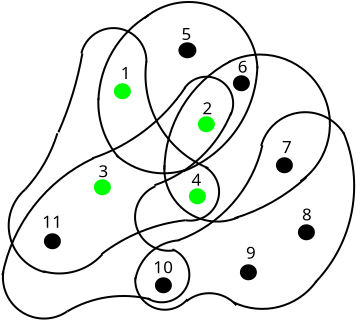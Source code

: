 <?xml version="1.0" encoding="UTF-8"?>
<dia:diagram xmlns:dia="http://www.lysator.liu.se/~alla/dia/">
  <dia:layer name="Background" visible="true" active="true">
    <dia:object type="Standard - Ellipse" version="0" id="O0">
      <dia:attribute name="obj_pos">
        <dia:point val="14,2.702"/>
      </dia:attribute>
      <dia:attribute name="obj_bb">
        <dia:rectangle val="13.95,2.652;15.05,3.652"/>
      </dia:attribute>
      <dia:attribute name="elem_corner">
        <dia:point val="14,2.702"/>
      </dia:attribute>
      <dia:attribute name="elem_width">
        <dia:real val="1.0"/>
      </dia:attribute>
      <dia:attribute name="elem_height">
        <dia:real val="0.9"/>
      </dia:attribute>
      <dia:attribute name="border_color">
        <dia:color val="#ffffff"/>
      </dia:attribute>
      <dia:attribute name="inner_color">
        <dia:color val="#000000"/>
      </dia:attribute>
    </dia:object>
    <dia:object type="Standard - Ellipse" version="0" id="O1">
      <dia:attribute name="obj_pos">
        <dia:point val="16.725,4.35"/>
      </dia:attribute>
      <dia:attribute name="obj_bb">
        <dia:rectangle val="16.675,4.3;17.725,5.3"/>
      </dia:attribute>
      <dia:attribute name="elem_corner">
        <dia:point val="16.725,4.35"/>
      </dia:attribute>
      <dia:attribute name="elem_width">
        <dia:real val="0.95"/>
      </dia:attribute>
      <dia:attribute name="elem_height">
        <dia:real val="0.9"/>
      </dia:attribute>
      <dia:attribute name="border_color">
        <dia:color val="#ffffff"/>
      </dia:attribute>
      <dia:attribute name="inner_color">
        <dia:color val="#000000"/>
      </dia:attribute>
    </dia:object>
    <dia:object type="Standard - Ellipse" version="0" id="O2">
      <dia:attribute name="obj_pos">
        <dia:point val="10.775,4.75"/>
      </dia:attribute>
      <dia:attribute name="obj_bb">
        <dia:rectangle val="10.725,4.7;11.775,5.7"/>
      </dia:attribute>
      <dia:attribute name="elem_corner">
        <dia:point val="10.775,4.75"/>
      </dia:attribute>
      <dia:attribute name="elem_width">
        <dia:real val="0.95"/>
      </dia:attribute>
      <dia:attribute name="elem_height">
        <dia:real val="0.9"/>
      </dia:attribute>
      <dia:attribute name="border_width">
        <dia:real val="0.1"/>
      </dia:attribute>
      <dia:attribute name="border_color">
        <dia:color val="#ffffff"/>
      </dia:attribute>
      <dia:attribute name="inner_color">
        <dia:color val="#00ff00"/>
      </dia:attribute>
    </dia:object>
    <dia:object type="Standard - Ellipse" version="0" id="O3">
      <dia:attribute name="obj_pos">
        <dia:point val="18.875,8.45"/>
      </dia:attribute>
      <dia:attribute name="obj_bb">
        <dia:rectangle val="18.825,8.4;19.875,9.4"/>
      </dia:attribute>
      <dia:attribute name="elem_corner">
        <dia:point val="18.875,8.45"/>
      </dia:attribute>
      <dia:attribute name="elem_width">
        <dia:real val="0.95"/>
      </dia:attribute>
      <dia:attribute name="elem_height">
        <dia:real val="0.9"/>
      </dia:attribute>
      <dia:attribute name="border_color">
        <dia:color val="#ffffff"/>
      </dia:attribute>
      <dia:attribute name="inner_color">
        <dia:color val="#000000"/>
      </dia:attribute>
    </dia:object>
    <dia:object type="Standard - Ellipse" version="0" id="O4">
      <dia:attribute name="obj_pos">
        <dia:point val="17.075,13.802"/>
      </dia:attribute>
      <dia:attribute name="obj_bb">
        <dia:rectangle val="17.025,13.752;18.075,14.752"/>
      </dia:attribute>
      <dia:attribute name="elem_corner">
        <dia:point val="17.075,13.802"/>
      </dia:attribute>
      <dia:attribute name="elem_width">
        <dia:real val="0.95"/>
      </dia:attribute>
      <dia:attribute name="elem_height">
        <dia:real val="0.9"/>
      </dia:attribute>
      <dia:attribute name="border_color">
        <dia:color val="#ffffff"/>
      </dia:attribute>
      <dia:attribute name="inner_color">
        <dia:color val="#000000"/>
      </dia:attribute>
    </dia:object>
    <dia:object type="Standard - Ellipse" version="0" id="O5">
      <dia:attribute name="obj_pos">
        <dia:point val="7.275,12.25"/>
      </dia:attribute>
      <dia:attribute name="obj_bb">
        <dia:rectangle val="7.225,12.2;8.275,13.2"/>
      </dia:attribute>
      <dia:attribute name="elem_corner">
        <dia:point val="7.275,12.25"/>
      </dia:attribute>
      <dia:attribute name="elem_width">
        <dia:real val="0.95"/>
      </dia:attribute>
      <dia:attribute name="elem_height">
        <dia:real val="0.9"/>
      </dia:attribute>
      <dia:attribute name="border_color">
        <dia:color val="#ffffff"/>
      </dia:attribute>
      <dia:attribute name="inner_color">
        <dia:color val="#000000"/>
      </dia:attribute>
    </dia:object>
    <dia:object type="Standard - Ellipse" version="0" id="O6">
      <dia:attribute name="obj_pos">
        <dia:point val="12.825,14.452"/>
      </dia:attribute>
      <dia:attribute name="obj_bb">
        <dia:rectangle val="12.775,14.402;13.825,15.402"/>
      </dia:attribute>
      <dia:attribute name="elem_corner">
        <dia:point val="12.825,14.452"/>
      </dia:attribute>
      <dia:attribute name="elem_width">
        <dia:real val="0.95"/>
      </dia:attribute>
      <dia:attribute name="elem_height">
        <dia:real val="0.9"/>
      </dia:attribute>
      <dia:attribute name="border_color">
        <dia:color val="#ffffff"/>
      </dia:attribute>
      <dia:attribute name="inner_color">
        <dia:color val="#000000"/>
      </dia:attribute>
    </dia:object>
    <dia:object type="Standard - Ellipse" version="0" id="O7">
      <dia:attribute name="obj_pos">
        <dia:point val="14.525,10.002"/>
      </dia:attribute>
      <dia:attribute name="obj_bb">
        <dia:rectangle val="14.475,9.952;15.525,10.952"/>
      </dia:attribute>
      <dia:attribute name="elem_corner">
        <dia:point val="14.525,10.002"/>
      </dia:attribute>
      <dia:attribute name="elem_width">
        <dia:real val="0.95"/>
      </dia:attribute>
      <dia:attribute name="elem_height">
        <dia:real val="0.9"/>
      </dia:attribute>
      <dia:attribute name="border_width">
        <dia:real val="0.1"/>
      </dia:attribute>
      <dia:attribute name="border_color">
        <dia:color val="#ffffff"/>
      </dia:attribute>
      <dia:attribute name="inner_color">
        <dia:color val="#00ff00"/>
      </dia:attribute>
    </dia:object>
    <dia:object type="Standard - Ellipse" version="0" id="O8">
      <dia:attribute name="obj_pos">
        <dia:point val="9.775,9.55"/>
      </dia:attribute>
      <dia:attribute name="obj_bb">
        <dia:rectangle val="9.725,9.5;10.775,10.5"/>
      </dia:attribute>
      <dia:attribute name="elem_corner">
        <dia:point val="9.775,9.55"/>
      </dia:attribute>
      <dia:attribute name="elem_width">
        <dia:real val="0.95"/>
      </dia:attribute>
      <dia:attribute name="elem_height">
        <dia:real val="0.9"/>
      </dia:attribute>
      <dia:attribute name="border_width">
        <dia:real val="0.1"/>
      </dia:attribute>
      <dia:attribute name="border_color">
        <dia:color val="#ffffff"/>
      </dia:attribute>
      <dia:attribute name="inner_color">
        <dia:color val="#00ff00"/>
      </dia:attribute>
    </dia:object>
    <dia:object type="Standard - Ellipse" version="0" id="O9">
      <dia:attribute name="obj_pos">
        <dia:point val="14.975,6.4"/>
      </dia:attribute>
      <dia:attribute name="obj_bb">
        <dia:rectangle val="14.925,6.35;15.975,7.35"/>
      </dia:attribute>
      <dia:attribute name="elem_corner">
        <dia:point val="14.975,6.4"/>
      </dia:attribute>
      <dia:attribute name="elem_width">
        <dia:real val="0.95"/>
      </dia:attribute>
      <dia:attribute name="elem_height">
        <dia:real val="0.9"/>
      </dia:attribute>
      <dia:attribute name="border_width">
        <dia:real val="0.1"/>
      </dia:attribute>
      <dia:attribute name="border_color">
        <dia:color val="#ffffff"/>
      </dia:attribute>
      <dia:attribute name="inner_color">
        <dia:color val="#00ff00"/>
      </dia:attribute>
    </dia:object>
    <dia:object type="Standard - Text" version="1" id="O10">
      <dia:attribute name="obj_pos">
        <dia:point val="11.164,4.582"/>
      </dia:attribute>
      <dia:attribute name="obj_bb">
        <dia:rectangle val="11.164,3.794;11.702,4.782"/>
      </dia:attribute>
      <dia:attribute name="text">
        <dia:composite type="text">
          <dia:attribute name="string">
            <dia:string>#1#</dia:string>
          </dia:attribute>
          <dia:attribute name="font">
            <dia:font family="sans" style="0" name="Helvetica"/>
          </dia:attribute>
          <dia:attribute name="height">
            <dia:real val="1.058"/>
          </dia:attribute>
          <dia:attribute name="pos">
            <dia:point val="11.164,4.582"/>
          </dia:attribute>
          <dia:attribute name="color">
            <dia:color val="#000000"/>
          </dia:attribute>
          <dia:attribute name="alignment">
            <dia:enum val="0"/>
          </dia:attribute>
        </dia:composite>
      </dia:attribute>
      <dia:attribute name="valign">
        <dia:enum val="3"/>
      </dia:attribute>
    </dia:object>
    <dia:object type="Standard - Text" version="1" id="O11">
      <dia:attribute name="obj_pos">
        <dia:point val="15.25,6.35"/>
      </dia:attribute>
      <dia:attribute name="obj_bb">
        <dia:rectangle val="15.25,5.562;15.787,6.55"/>
      </dia:attribute>
      <dia:attribute name="text">
        <dia:composite type="text">
          <dia:attribute name="string">
            <dia:string>#2#</dia:string>
          </dia:attribute>
          <dia:attribute name="font">
            <dia:font family="sans" style="0" name="Helvetica"/>
          </dia:attribute>
          <dia:attribute name="height">
            <dia:real val="1.058"/>
          </dia:attribute>
          <dia:attribute name="pos">
            <dia:point val="15.25,6.35"/>
          </dia:attribute>
          <dia:attribute name="color">
            <dia:color val="#000000"/>
          </dia:attribute>
          <dia:attribute name="alignment">
            <dia:enum val="0"/>
          </dia:attribute>
        </dia:composite>
      </dia:attribute>
      <dia:attribute name="valign">
        <dia:enum val="3"/>
      </dia:attribute>
    </dia:object>
    <dia:object type="Standard - Arc" version="0" id="O12">
      <dia:attribute name="obj_pos">
        <dia:point val="12.35,1.55"/>
      </dia:attribute>
      <dia:attribute name="obj_bb">
        <dia:rectangle val="12.284,0.688;18.066,4.116"/>
      </dia:attribute>
      <dia:attribute name="conn_endpoints">
        <dia:point val="12.35,1.55"/>
        <dia:point val="18,4.05"/>
      </dia:attribute>
      <dia:attribute name="curve_distance">
        <dia:real val="-1.934"/>
      </dia:attribute>
      <dia:attribute name="line_width">
        <dia:real val="0.1"/>
      </dia:attribute>
    </dia:object>
    <dia:object type="Standard - Arc" version="0" id="O13">
      <dia:attribute name="obj_pos">
        <dia:point val="10.05,5.65"/>
      </dia:attribute>
      <dia:attribute name="obj_bb">
        <dia:rectangle val="9.982,1.332;12.618,5.718"/>
      </dia:attribute>
      <dia:attribute name="conn_endpoints">
        <dia:point val="10.05,5.65"/>
        <dia:point val="12.55,1.4"/>
      </dia:attribute>
      <dia:attribute name="curve_distance">
        <dia:real val="-0.626"/>
      </dia:attribute>
      <dia:attribute name="line_width">
        <dia:real val="0.1"/>
      </dia:attribute>
    </dia:object>
    <dia:object type="Standard - Arc" version="0" id="O14">
      <dia:attribute name="obj_pos">
        <dia:point val="10.95,8.4"/>
      </dia:attribute>
      <dia:attribute name="obj_bb">
        <dia:rectangle val="10.89,8.34;14.41,9.354"/>
      </dia:attribute>
      <dia:attribute name="conn_endpoints">
        <dia:point val="10.95,8.4"/>
        <dia:point val="14.35,9.15"/>
      </dia:attribute>
      <dia:attribute name="curve_distance">
        <dia:real val="0.457"/>
      </dia:attribute>
      <dia:attribute name="line_width">
        <dia:real val="0.1"/>
      </dia:attribute>
    </dia:object>
    <dia:object type="Standard - Arc" version="0" id="O15">
      <dia:attribute name="obj_pos">
        <dia:point val="18,3.95"/>
      </dia:attribute>
      <dia:attribute name="obj_bb">
        <dia:rectangle val="14.23,3.88;18.07,9.27"/>
      </dia:attribute>
      <dia:attribute name="conn_endpoints">
        <dia:point val="18,3.95"/>
        <dia:point val="14.3,9.2"/>
      </dia:attribute>
      <dia:attribute name="curve_distance">
        <dia:real val="-0.969"/>
      </dia:attribute>
      <dia:attribute name="line_width">
        <dia:real val="0.1"/>
      </dia:attribute>
    </dia:object>
    <dia:object type="Standard - Arc" version="0" id="O16">
      <dia:attribute name="obj_pos">
        <dia:point val="16.55,3.75"/>
      </dia:attribute>
      <dia:attribute name="obj_bb">
        <dia:rectangle val="16.481,3.316;21.676,9.769"/>
      </dia:attribute>
      <dia:attribute name="conn_endpoints">
        <dia:point val="16.55,3.75"/>
        <dia:point val="20.15,9.7"/>
      </dia:attribute>
      <dia:attribute name="curve_distance">
        <dia:real val="-3.241"/>
      </dia:attribute>
      <dia:attribute name="line_width">
        <dia:real val="0.1"/>
      </dia:attribute>
    </dia:object>
    <dia:object type="Standard - Arc" version="0" id="O17">
      <dia:attribute name="obj_pos">
        <dia:point val="13.35,9.15"/>
      </dia:attribute>
      <dia:attribute name="obj_bb">
        <dia:rectangle val="13.281,3.631;16.719,9.219"/>
      </dia:attribute>
      <dia:attribute name="conn_endpoints">
        <dia:point val="13.35,9.15"/>
        <dia:point val="16.65,3.7"/>
      </dia:attribute>
      <dia:attribute name="curve_distance">
        <dia:real val="-0.88"/>
      </dia:attribute>
      <dia:attribute name="line_width">
        <dia:real val="0.1"/>
      </dia:attribute>
    </dia:object>
    <dia:object type="Standard - Arc" version="0" id="O18">
      <dia:attribute name="obj_pos">
        <dia:point val="17.05,11.5"/>
      </dia:attribute>
      <dia:attribute name="obj_bb">
        <dia:rectangle val="13.28,8.83;17.12,11.767"/>
      </dia:attribute>
      <dia:attribute name="conn_endpoints">
        <dia:point val="17.05,11.5"/>
        <dia:point val="13.35,8.9"/>
      </dia:attribute>
      <dia:attribute name="curve_distance">
        <dia:real val="-1.265"/>
      </dia:attribute>
      <dia:attribute name="line_width">
        <dia:real val="0.1"/>
      </dia:attribute>
    </dia:object>
    <dia:object type="Standard - Arc" version="0" id="O19">
      <dia:attribute name="obj_pos">
        <dia:point val="20.45,9.5"/>
      </dia:attribute>
      <dia:attribute name="obj_bb">
        <dia:rectangle val="16.782,9.432;20.518,11.618"/>
      </dia:attribute>
      <dia:attribute name="conn_endpoints">
        <dia:point val="20.45,9.5"/>
        <dia:point val="16.85,11.55"/>
      </dia:attribute>
      <dia:attribute name="curve_distance">
        <dia:real val="-0.231"/>
      </dia:attribute>
      <dia:attribute name="line_width">
        <dia:real val="0.1"/>
      </dia:attribute>
    </dia:object>
    <dia:object type="Standard - Arc" version="0" id="O20">
      <dia:attribute name="obj_pos">
        <dia:point val="11.05,8.5"/>
      </dia:attribute>
      <dia:attribute name="obj_bb">
        <dia:rectangle val="9.987,5.487;11.113,8.563"/>
      </dia:attribute>
      <dia:attribute name="conn_endpoints">
        <dia:point val="11.05,8.5"/>
        <dia:point val="10.05,5.55"/>
      </dia:attribute>
      <dia:attribute name="curve_distance">
        <dia:real val="-0.293"/>
      </dia:attribute>
      <dia:attribute name="line_width">
        <dia:real val="0.1"/>
      </dia:attribute>
    </dia:object>
    <dia:object type="Standard - Arc" version="0" id="O21">
      <dia:attribute name="obj_pos">
        <dia:point val="12.45,3.7"/>
      </dia:attribute>
      <dia:attribute name="obj_bb">
        <dia:rectangle val="12.354,3.632;15.618,9.118"/>
      </dia:attribute>
      <dia:attribute name="conn_endpoints">
        <dia:point val="12.45,3.7"/>
        <dia:point val="15.55,9.05"/>
      </dia:attribute>
      <dia:attribute name="curve_distance">
        <dia:real val="1.059"/>
      </dia:attribute>
      <dia:attribute name="line_width">
        <dia:real val="0.1"/>
      </dia:attribute>
    </dia:object>
    <dia:object type="Standard - Arc" version="0" id="O22">
      <dia:attribute name="obj_pos">
        <dia:point val="15.4,9"/>
      </dia:attribute>
      <dia:attribute name="obj_bb">
        <dia:rectangle val="14.336,8.936;16.134,11.72"/>
      </dia:attribute>
      <dia:attribute name="conn_endpoints">
        <dia:point val="15.4,9"/>
        <dia:point val="14.4,11.65"/>
      </dia:attribute>
      <dia:attribute name="curve_distance">
        <dia:real val="-1.166"/>
      </dia:attribute>
      <dia:attribute name="line_width">
        <dia:real val="0.1"/>
      </dia:attribute>
    </dia:object>
    <dia:object type="Standard - Arc" version="0" id="O23">
      <dia:attribute name="obj_pos">
        <dia:point val="14.4,11.65"/>
      </dia:attribute>
      <dia:attribute name="obj_bb">
        <dia:rectangle val="10.135,11.585;14.465,13.415"/>
      </dia:attribute>
      <dia:attribute name="conn_endpoints">
        <dia:point val="14.4,11.65"/>
        <dia:point val="10.2,13.35"/>
      </dia:attribute>
      <dia:attribute name="curve_distance">
        <dia:real val="0.308"/>
      </dia:attribute>
      <dia:attribute name="line_width">
        <dia:real val="0.1"/>
      </dia:attribute>
    </dia:object>
    <dia:object type="Standard - Arc" version="0" id="O24">
      <dia:attribute name="obj_pos">
        <dia:point val="10.25,13.352"/>
      </dia:attribute>
      <dia:attribute name="obj_bb">
        <dia:rectangle val="7.238,13.29;10.312,14.363"/>
      </dia:attribute>
      <dia:attribute name="conn_endpoints">
        <dia:point val="10.25,13.352"/>
        <dia:point val="7.3,14.202"/>
      </dia:attribute>
      <dia:attribute name="curve_distance">
        <dia:real val="-0.439"/>
      </dia:attribute>
      <dia:attribute name="line_width">
        <dia:real val="0.1"/>
      </dia:attribute>
    </dia:object>
    <dia:object type="Standard - Arc" version="0" id="O25">
      <dia:attribute name="obj_pos">
        <dia:point val="7.4,14.252"/>
      </dia:attribute>
      <dia:attribute name="obj_bb">
        <dia:rectangle val="5.515,10.042;7.46,14.312"/>
      </dia:attribute>
      <dia:attribute name="conn_endpoints">
        <dia:point val="7.4,14.252"/>
        <dia:point val="6.4,10.102"/>
      </dia:attribute>
      <dia:attribute name="curve_distance">
        <dia:real val="-1.305"/>
      </dia:attribute>
      <dia:attribute name="line_width">
        <dia:real val="0.1"/>
      </dia:attribute>
    </dia:object>
    <dia:object type="Standard - Arc" version="0" id="O26">
      <dia:attribute name="obj_pos">
        <dia:point val="9.2,3.302"/>
      </dia:attribute>
      <dia:attribute name="obj_bb">
        <dia:rectangle val="9.144,1.992;12.506,3.808"/>
      </dia:attribute>
      <dia:attribute name="conn_endpoints">
        <dia:point val="9.2,3.302"/>
        <dia:point val="12.45,3.752"/>
      </dia:attribute>
      <dia:attribute name="curve_distance">
        <dia:real val="-1.484"/>
      </dia:attribute>
      <dia:attribute name="line_width">
        <dia:real val="0.1"/>
      </dia:attribute>
    </dia:object>
    <dia:object type="Standard - Arc" version="0" id="O27">
      <dia:attribute name="obj_pos">
        <dia:point val="8.05,7.252"/>
      </dia:attribute>
      <dia:attribute name="obj_bb">
        <dia:rectangle val="7.988,3.24;9.312,7.314"/>
      </dia:attribute>
      <dia:attribute name="conn_endpoints">
        <dia:point val="8.05,7.252"/>
        <dia:point val="9.25,3.302"/>
      </dia:attribute>
      <dia:attribute name="curve_distance">
        <dia:real val="0.125"/>
      </dia:attribute>
      <dia:attribute name="line_width">
        <dia:real val="0.1"/>
      </dia:attribute>
    </dia:object>
    <dia:object type="Standard - Arc" version="0" id="O28">
      <dia:attribute name="obj_pos">
        <dia:point val="8,7.302"/>
      </dia:attribute>
      <dia:attribute name="obj_bb">
        <dia:rectangle val="6.332,7.234;8.068,10.17"/>
      </dia:attribute>
      <dia:attribute name="conn_endpoints">
        <dia:point val="8,7.302"/>
        <dia:point val="6.4,10.102"/>
      </dia:attribute>
      <dia:attribute name="curve_distance">
        <dia:real val="-0.179"/>
      </dia:attribute>
      <dia:attribute name="line_width">
        <dia:real val="0.1"/>
      </dia:attribute>
    </dia:object>
    <dia:object type="Standard - Arc" version="0" id="O29">
      <dia:attribute name="obj_pos">
        <dia:point val="16.7,6.252"/>
      </dia:attribute>
      <dia:attribute name="obj_bb">
        <dia:rectangle val="12.779,6.181;16.771,9.973"/>
      </dia:attribute>
      <dia:attribute name="conn_endpoints">
        <dia:point val="16.7,6.252"/>
        <dia:point val="12.85,9.902"/>
      </dia:attribute>
      <dia:attribute name="curve_distance">
        <dia:real val="-0.577"/>
      </dia:attribute>
      <dia:attribute name="line_width">
        <dia:real val="0.1"/>
      </dia:attribute>
    </dia:object>
    <dia:object type="Standard - Arc" version="0" id="O30">
      <dia:attribute name="obj_pos">
        <dia:point val="14.35,5.052"/>
      </dia:attribute>
      <dia:attribute name="obj_bb">
        <dia:rectangle val="14.282,4.423;16.838,6.47"/>
      </dia:attribute>
      <dia:attribute name="conn_endpoints">
        <dia:point val="14.35,5.052"/>
        <dia:point val="16.65,6.402"/>
      </dia:attribute>
      <dia:attribute name="curve_distance">
        <dia:real val="-1.241"/>
      </dia:attribute>
      <dia:attribute name="line_width">
        <dia:real val="0.1"/>
      </dia:attribute>
    </dia:object>
    <dia:object type="Standard - Arc" version="0" id="O31">
      <dia:attribute name="obj_pos">
        <dia:point val="9.75,8.552"/>
      </dia:attribute>
      <dia:attribute name="obj_bb">
        <dia:rectangle val="9.68,4.932;14.47,8.622"/>
      </dia:attribute>
      <dia:attribute name="conn_endpoints">
        <dia:point val="9.75,8.552"/>
        <dia:point val="14.4,5.002"/>
      </dia:attribute>
      <dia:attribute name="curve_distance">
        <dia:real val="0.484"/>
      </dia:attribute>
      <dia:attribute name="line_width">
        <dia:real val="0.1"/>
      </dia:attribute>
    </dia:object>
    <dia:object type="Standard - Arc" version="0" id="O32">
      <dia:attribute name="obj_pos">
        <dia:point val="5.25,14.402"/>
      </dia:attribute>
      <dia:attribute name="obj_bb">
        <dia:rectangle val="5.18,8.482;9.87,14.472"/>
      </dia:attribute>
      <dia:attribute name="conn_endpoints">
        <dia:point val="5.25,14.402"/>
        <dia:point val="9.8,8.552"/>
      </dia:attribute>
      <dia:attribute name="curve_distance">
        <dia:real val="-0.887"/>
      </dia:attribute>
      <dia:attribute name="line_width">
        <dia:real val="0.1"/>
      </dia:attribute>
    </dia:object>
    <dia:object type="Standard - Arc" version="0" id="O33">
      <dia:attribute name="obj_pos">
        <dia:point val="8.5,16.202"/>
      </dia:attribute>
      <dia:attribute name="obj_bb">
        <dia:rectangle val="5.227,14.133;8.569,16.616"/>
      </dia:attribute>
      <dia:attribute name="conn_endpoints">
        <dia:point val="8.5,16.202"/>
        <dia:point val="5.3,14.202"/>
      </dia:attribute>
      <dia:attribute name="curve_distance">
        <dia:real val="-1.24"/>
      </dia:attribute>
      <dia:attribute name="line_width">
        <dia:real val="0.1"/>
      </dia:attribute>
    </dia:object>
    <dia:object type="Standard - Arc" version="0" id="O34">
      <dia:attribute name="obj_pos">
        <dia:point val="12.65,15.602"/>
      </dia:attribute>
      <dia:attribute name="obj_bb">
        <dia:rectangle val="8.443,15.387;12.707,16.259"/>
      </dia:attribute>
      <dia:attribute name="conn_endpoints">
        <dia:point val="12.65,15.602"/>
        <dia:point val="8.5,16.202"/>
      </dia:attribute>
      <dia:attribute name="curve_distance">
        <dia:real val="0.412"/>
      </dia:attribute>
      <dia:attribute name="line_width">
        <dia:real val="0.1"/>
      </dia:attribute>
    </dia:object>
    <dia:object type="Standard - Arc" version="0" id="O35">
      <dia:attribute name="obj_pos">
        <dia:point val="13.75,13.102"/>
      </dia:attribute>
      <dia:attribute name="obj_bb">
        <dia:rectangle val="12.433,13.035;14.647,15.804"/>
      </dia:attribute>
      <dia:attribute name="conn_endpoints">
        <dia:point val="13.75,13.102"/>
        <dia:point val="12.5,15.552"/>
      </dia:attribute>
      <dia:attribute name="curve_distance">
        <dia:real val="-1.484"/>
      </dia:attribute>
      <dia:attribute name="line_width">
        <dia:real val="0.1"/>
      </dia:attribute>
    </dia:object>
    <dia:object type="Standard - Arc" version="0" id="O36">
      <dia:attribute name="obj_pos">
        <dia:point val="13.85,13.152"/>
      </dia:attribute>
      <dia:attribute name="obj_bb">
        <dia:rectangle val="11.833,9.89;13.912,13.226"/>
      </dia:attribute>
      <dia:attribute name="conn_endpoints">
        <dia:point val="13.85,13.152"/>
        <dia:point val="12.9,9.952"/>
      </dia:attribute>
      <dia:attribute name="curve_distance">
        <dia:real val="-1.484"/>
      </dia:attribute>
      <dia:attribute name="line_width">
        <dia:real val="0.1"/>
      </dia:attribute>
    </dia:object>
    <dia:object type="Standard - Ellipse" version="0" id="O37">
      <dia:attribute name="obj_pos">
        <dia:point val="19.975,11.802"/>
      </dia:attribute>
      <dia:attribute name="obj_bb">
        <dia:rectangle val="19.925,11.752;20.975,12.752"/>
      </dia:attribute>
      <dia:attribute name="elem_corner">
        <dia:point val="19.975,11.802"/>
      </dia:attribute>
      <dia:attribute name="elem_width">
        <dia:real val="0.95"/>
      </dia:attribute>
      <dia:attribute name="elem_height">
        <dia:real val="0.9"/>
      </dia:attribute>
      <dia:attribute name="border_color">
        <dia:color val="#ffffff"/>
      </dia:attribute>
      <dia:attribute name="inner_color">
        <dia:color val="#000000"/>
      </dia:attribute>
    </dia:object>
    <dia:object type="Standard - Arc" version="0" id="O38">
      <dia:attribute name="obj_pos">
        <dia:point val="18.25,7.902"/>
      </dia:attribute>
      <dia:attribute name="obj_bb">
        <dia:rectangle val="13.979,7.831;18.321,12.723"/>
      </dia:attribute>
      <dia:attribute name="conn_endpoints">
        <dia:point val="18.25,7.902"/>
        <dia:point val="14.05,12.652"/>
      </dia:attribute>
      <dia:attribute name="curve_distance">
        <dia:real val="-0.808"/>
      </dia:attribute>
      <dia:attribute name="line_width">
        <dia:real val="0.1"/>
      </dia:attribute>
    </dia:object>
    <dia:object type="Standard - Arc" version="0" id="O39">
      <dia:attribute name="obj_pos">
        <dia:point val="14.1,12.652"/>
      </dia:attribute>
      <dia:attribute name="obj_bb">
        <dia:rectangle val="11.829,12.581;14.171,14.673"/>
      </dia:attribute>
      <dia:attribute name="conn_endpoints">
        <dia:point val="14.1,12.652"/>
        <dia:point val="11.9,14.602"/>
      </dia:attribute>
      <dia:attribute name="curve_distance">
        <dia:real val="0.509"/>
      </dia:attribute>
      <dia:attribute name="line_width">
        <dia:real val="0.1"/>
      </dia:attribute>
    </dia:object>
    <dia:object type="Standard - Arc" version="0" id="O40">
      <dia:attribute name="obj_pos">
        <dia:point val="11.9,14.502"/>
      </dia:attribute>
      <dia:attribute name="obj_bb">
        <dia:rectangle val="11.835,14.437;14.566,16.174"/>
      </dia:attribute>
      <dia:attribute name="conn_endpoints">
        <dia:point val="11.9,14.502"/>
        <dia:point val="14.5,15.602"/>
      </dia:attribute>
      <dia:attribute name="curve_distance">
        <dia:real val="1.037"/>
      </dia:attribute>
      <dia:attribute name="line_width">
        <dia:real val="0.1"/>
      </dia:attribute>
    </dia:object>
    <dia:object type="Standard - Arc" version="0" id="O41">
      <dia:attribute name="obj_pos">
        <dia:point val="16.95,15.902"/>
      </dia:attribute>
      <dia:attribute name="obj_bb">
        <dia:rectangle val="14.396,15.248;17.004,15.956"/>
      </dia:attribute>
      <dia:attribute name="conn_endpoints">
        <dia:point val="16.95,15.902"/>
        <dia:point val="14.45,15.702"/>
      </dia:attribute>
      <dia:attribute name="curve_distance">
        <dia:real val="0.5"/>
      </dia:attribute>
      <dia:attribute name="line_width">
        <dia:real val="0.1"/>
      </dia:attribute>
    </dia:object>
    <dia:object type="Standard - Arc" version="0" id="O42">
      <dia:attribute name="obj_pos">
        <dia:point val="20.95,14.702"/>
      </dia:attribute>
      <dia:attribute name="obj_bb">
        <dia:rectangle val="16.739,14.641;21.011,16.133"/>
      </dia:attribute>
      <dia:attribute name="conn_endpoints">
        <dia:point val="20.95,14.702"/>
        <dia:point val="16.8,15.752"/>
      </dia:attribute>
      <dia:attribute name="curve_distance">
        <dia:real val="-0.778"/>
      </dia:attribute>
      <dia:attribute name="line_width">
        <dia:real val="0.1"/>
      </dia:attribute>
    </dia:object>
    <dia:object type="Standard - Arc" version="0" id="O43">
      <dia:attribute name="obj_pos">
        <dia:point val="22.337,7.337"/>
      </dia:attribute>
      <dia:attribute name="obj_bb">
        <dia:rectangle val="18.13,6.198;22.393,7.993"/>
      </dia:attribute>
      <dia:attribute name="conn_endpoints">
        <dia:point val="22.337,7.337"/>
        <dia:point val="18.187,7.937"/>
      </dia:attribute>
      <dia:attribute name="curve_distance">
        <dia:real val="1.38"/>
      </dia:attribute>
      <dia:attribute name="line_width">
        <dia:real val="0.1"/>
      </dia:attribute>
    </dia:object>
    <dia:object type="Standard - Arc" version="0" id="O44">
      <dia:attribute name="obj_pos">
        <dia:point val="20.9,14.752"/>
      </dia:attribute>
      <dia:attribute name="obj_bb">
        <dia:rectangle val="20.842,7.194;22.888,14.81"/>
      </dia:attribute>
      <dia:attribute name="conn_endpoints">
        <dia:point val="20.9,14.752"/>
        <dia:point val="22.3,7.252"/>
      </dia:attribute>
      <dia:attribute name="curve_distance">
        <dia:real val="1.14"/>
      </dia:attribute>
      <dia:attribute name="line_width">
        <dia:real val="0.1"/>
      </dia:attribute>
    </dia:object>
    <dia:object type="Standard - Text" version="1" id="O45">
      <dia:attribute name="obj_pos">
        <dia:point val="10.05,9.5"/>
      </dia:attribute>
      <dia:attribute name="obj_bb">
        <dia:rectangle val="10.05,8.713;10.588,9.7"/>
      </dia:attribute>
      <dia:attribute name="text">
        <dia:composite type="text">
          <dia:attribute name="string">
            <dia:string>#3#</dia:string>
          </dia:attribute>
          <dia:attribute name="font">
            <dia:font family="sans" style="0" name="Helvetica"/>
          </dia:attribute>
          <dia:attribute name="height">
            <dia:real val="1.058"/>
          </dia:attribute>
          <dia:attribute name="pos">
            <dia:point val="10.05,9.5"/>
          </dia:attribute>
          <dia:attribute name="color">
            <dia:color val="#000000"/>
          </dia:attribute>
          <dia:attribute name="alignment">
            <dia:enum val="0"/>
          </dia:attribute>
        </dia:composite>
      </dia:attribute>
      <dia:attribute name="valign">
        <dia:enum val="3"/>
      </dia:attribute>
    </dia:object>
    <dia:object type="Standard - Text" version="1" id="O46">
      <dia:attribute name="obj_pos">
        <dia:point val="14.71,9.929"/>
      </dia:attribute>
      <dia:attribute name="obj_bb">
        <dia:rectangle val="14.71,9.142;15.248,10.13"/>
      </dia:attribute>
      <dia:attribute name="text">
        <dia:composite type="text">
          <dia:attribute name="string">
            <dia:string>#4#</dia:string>
          </dia:attribute>
          <dia:attribute name="font">
            <dia:font family="sans" style="0" name="Helvetica"/>
          </dia:attribute>
          <dia:attribute name="height">
            <dia:real val="1.058"/>
          </dia:attribute>
          <dia:attribute name="pos">
            <dia:point val="14.71,9.929"/>
          </dia:attribute>
          <dia:attribute name="color">
            <dia:color val="#000000"/>
          </dia:attribute>
          <dia:attribute name="alignment">
            <dia:enum val="0"/>
          </dia:attribute>
        </dia:composite>
      </dia:attribute>
      <dia:attribute name="valign">
        <dia:enum val="3"/>
      </dia:attribute>
    </dia:object>
    <dia:object type="Standard - Text" version="1" id="O47">
      <dia:attribute name="obj_pos">
        <dia:point val="14.204,2.634"/>
      </dia:attribute>
      <dia:attribute name="obj_bb">
        <dia:rectangle val="14.204,1.846;14.741,2.834"/>
      </dia:attribute>
      <dia:attribute name="text">
        <dia:composite type="text">
          <dia:attribute name="string">
            <dia:string>#5#</dia:string>
          </dia:attribute>
          <dia:attribute name="font">
            <dia:font family="sans" style="0" name="Helvetica"/>
          </dia:attribute>
          <dia:attribute name="height">
            <dia:real val="1.058"/>
          </dia:attribute>
          <dia:attribute name="pos">
            <dia:point val="14.204,2.634"/>
          </dia:attribute>
          <dia:attribute name="color">
            <dia:color val="#000000"/>
          </dia:attribute>
          <dia:attribute name="alignment">
            <dia:enum val="0"/>
          </dia:attribute>
        </dia:composite>
      </dia:attribute>
      <dia:attribute name="valign">
        <dia:enum val="3"/>
      </dia:attribute>
    </dia:object>
    <dia:object type="Standard - Text" version="1" id="O48">
      <dia:attribute name="obj_pos">
        <dia:point val="17.02,4.269"/>
      </dia:attribute>
      <dia:attribute name="obj_bb">
        <dia:rectangle val="17.02,3.482;17.558,4.469"/>
      </dia:attribute>
      <dia:attribute name="text">
        <dia:composite type="text">
          <dia:attribute name="string">
            <dia:string>#6#</dia:string>
          </dia:attribute>
          <dia:attribute name="font">
            <dia:font family="sans" style="0" name="Helvetica"/>
          </dia:attribute>
          <dia:attribute name="height">
            <dia:real val="1.058"/>
          </dia:attribute>
          <dia:attribute name="pos">
            <dia:point val="17.02,4.269"/>
          </dia:attribute>
          <dia:attribute name="color">
            <dia:color val="#000000"/>
          </dia:attribute>
          <dia:attribute name="alignment">
            <dia:enum val="0"/>
          </dia:attribute>
        </dia:composite>
      </dia:attribute>
      <dia:attribute name="valign">
        <dia:enum val="3"/>
      </dia:attribute>
    </dia:object>
    <dia:object type="Standard - Text" version="1" id="O49">
      <dia:attribute name="obj_pos">
        <dia:point val="19.225,8.289"/>
      </dia:attribute>
      <dia:attribute name="obj_bb">
        <dia:rectangle val="19.225,7.502;19.762,8.489"/>
      </dia:attribute>
      <dia:attribute name="text">
        <dia:composite type="text">
          <dia:attribute name="string">
            <dia:string>#7#</dia:string>
          </dia:attribute>
          <dia:attribute name="font">
            <dia:font family="sans" style="0" name="Helvetica"/>
          </dia:attribute>
          <dia:attribute name="height">
            <dia:real val="1.058"/>
          </dia:attribute>
          <dia:attribute name="pos">
            <dia:point val="19.225,8.289"/>
          </dia:attribute>
          <dia:attribute name="color">
            <dia:color val="#000000"/>
          </dia:attribute>
          <dia:attribute name="alignment">
            <dia:enum val="0"/>
          </dia:attribute>
        </dia:composite>
      </dia:attribute>
      <dia:attribute name="valign">
        <dia:enum val="3"/>
      </dia:attribute>
    </dia:object>
    <dia:object type="Standard - Text" version="1" id="O50">
      <dia:attribute name="obj_pos">
        <dia:point val="20.23,11.659"/>
      </dia:attribute>
      <dia:attribute name="obj_bb">
        <dia:rectangle val="20.23,10.872;20.767,11.86"/>
      </dia:attribute>
      <dia:attribute name="text">
        <dia:composite type="text">
          <dia:attribute name="string">
            <dia:string>#8#</dia:string>
          </dia:attribute>
          <dia:attribute name="font">
            <dia:font family="sans" style="0" name="Helvetica"/>
          </dia:attribute>
          <dia:attribute name="height">
            <dia:real val="1.058"/>
          </dia:attribute>
          <dia:attribute name="pos">
            <dia:point val="20.23,11.659"/>
          </dia:attribute>
          <dia:attribute name="color">
            <dia:color val="#000000"/>
          </dia:attribute>
          <dia:attribute name="alignment">
            <dia:enum val="0"/>
          </dia:attribute>
        </dia:composite>
      </dia:attribute>
      <dia:attribute name="valign">
        <dia:enum val="3"/>
      </dia:attribute>
    </dia:object>
    <dia:object type="Standard - Text" version="1" id="O51">
      <dia:attribute name="obj_pos">
        <dia:point val="17.435,13.579"/>
      </dia:attribute>
      <dia:attribute name="obj_bb">
        <dia:rectangle val="17.435,12.792;17.973,13.78"/>
      </dia:attribute>
      <dia:attribute name="text">
        <dia:composite type="text">
          <dia:attribute name="string">
            <dia:string>#9#</dia:string>
          </dia:attribute>
          <dia:attribute name="font">
            <dia:font family="sans" style="0" name="Helvetica"/>
          </dia:attribute>
          <dia:attribute name="height">
            <dia:real val="1.058"/>
          </dia:attribute>
          <dia:attribute name="pos">
            <dia:point val="17.435,13.579"/>
          </dia:attribute>
          <dia:attribute name="color">
            <dia:color val="#000000"/>
          </dia:attribute>
          <dia:attribute name="alignment">
            <dia:enum val="0"/>
          </dia:attribute>
        </dia:composite>
      </dia:attribute>
      <dia:attribute name="valign">
        <dia:enum val="3"/>
      </dia:attribute>
    </dia:object>
    <dia:object type="Standard - Text" version="1" id="O52">
      <dia:attribute name="obj_pos">
        <dia:point val="12.79,14.3"/>
      </dia:attribute>
      <dia:attribute name="obj_bb">
        <dia:rectangle val="12.79,13.512;13.865,14.499"/>
      </dia:attribute>
      <dia:attribute name="text">
        <dia:composite type="text">
          <dia:attribute name="string">
            <dia:string>#10#</dia:string>
          </dia:attribute>
          <dia:attribute name="font">
            <dia:font family="sans" style="0" name="Helvetica"/>
          </dia:attribute>
          <dia:attribute name="height">
            <dia:real val="1.058"/>
          </dia:attribute>
          <dia:attribute name="pos">
            <dia:point val="12.79,14.3"/>
          </dia:attribute>
          <dia:attribute name="color">
            <dia:color val="#000000"/>
          </dia:attribute>
          <dia:attribute name="alignment">
            <dia:enum val="0"/>
          </dia:attribute>
        </dia:composite>
      </dia:attribute>
      <dia:attribute name="valign">
        <dia:enum val="3"/>
      </dia:attribute>
    </dia:object>
    <dia:object type="Standard - Text" version="1" id="O53">
      <dia:attribute name="obj_pos">
        <dia:point val="7.245,12.02"/>
      </dia:attribute>
      <dia:attribute name="obj_bb">
        <dia:rectangle val="7.245,11.232;8.32,12.22"/>
      </dia:attribute>
      <dia:attribute name="text">
        <dia:composite type="text">
          <dia:attribute name="string">
            <dia:string>#11#</dia:string>
          </dia:attribute>
          <dia:attribute name="font">
            <dia:font family="sans" style="0" name="Helvetica"/>
          </dia:attribute>
          <dia:attribute name="height">
            <dia:real val="1.058"/>
          </dia:attribute>
          <dia:attribute name="pos">
            <dia:point val="7.245,12.02"/>
          </dia:attribute>
          <dia:attribute name="color">
            <dia:color val="#000000"/>
          </dia:attribute>
          <dia:attribute name="alignment">
            <dia:enum val="0"/>
          </dia:attribute>
        </dia:composite>
      </dia:attribute>
      <dia:attribute name="valign">
        <dia:enum val="3"/>
      </dia:attribute>
    </dia:object>
  </dia:layer>
</dia:diagram>
